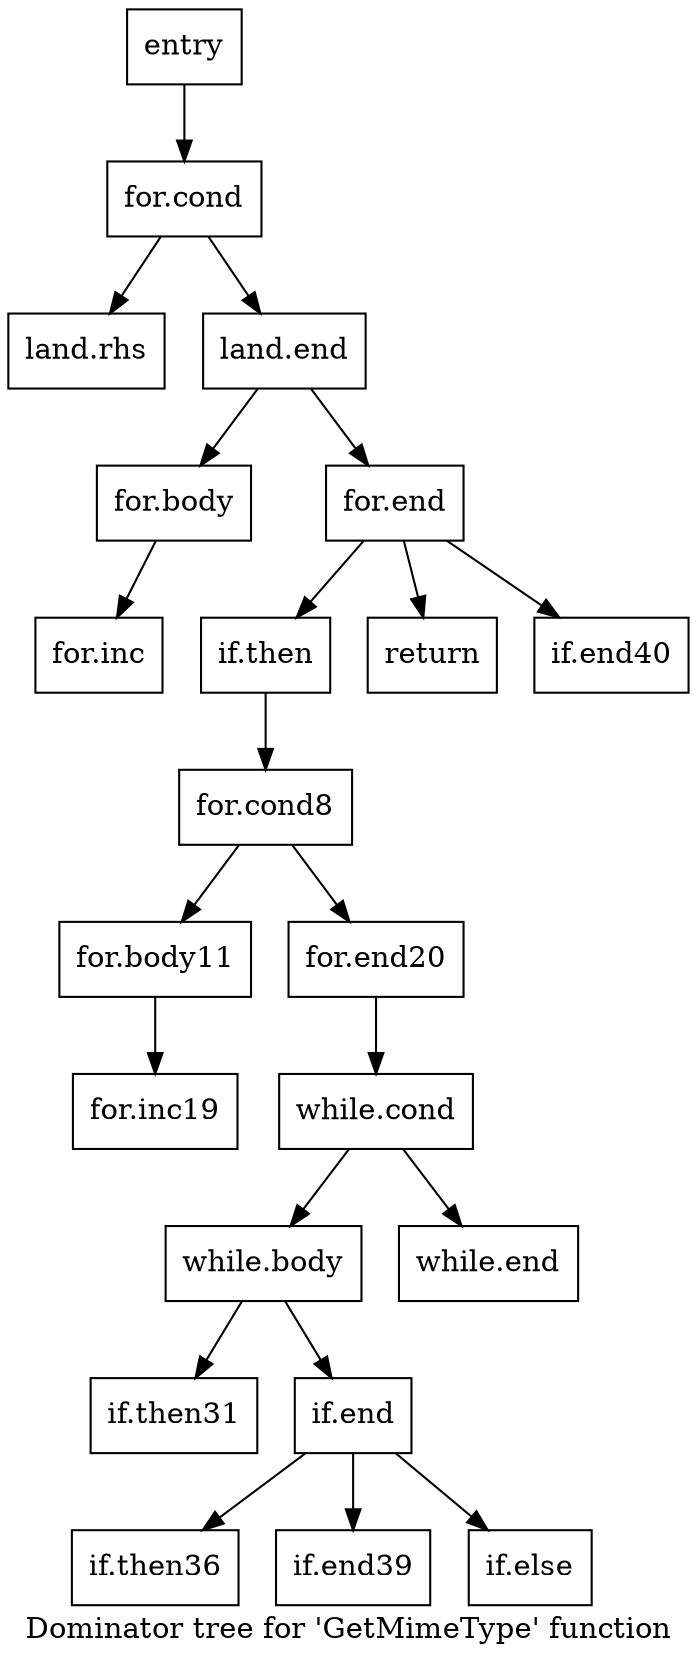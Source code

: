 digraph "Dominator tree for 'GetMimeType' function" {
	label="Dominator tree for 'GetMimeType' function";

	Node0xea2870 [shape=record,label="{entry}"];
	Node0xea2870 -> Node0xe9d2b0;
	Node0xe9d2b0 [shape=record,label="{for.cond}"];
	Node0xe9d2b0 -> Node0xea00a0;
	Node0xe9d2b0 -> Node0xeab070;
	Node0xea00a0 [shape=record,label="{land.rhs}"];
	Node0xeab070 [shape=record,label="{land.end}"];
	Node0xeab070 -> Node0xea3290;
	Node0xeab070 -> Node0xea5830;
	Node0xea3290 [shape=record,label="{for.body}"];
	Node0xea3290 -> Node0xeab780;
	Node0xeab780 [shape=record,label="{for.inc}"];
	Node0xea5830 [shape=record,label="{for.end}"];
	Node0xea5830 -> Node0xeabd00;
	Node0xea5830 -> Node0xeaac00;
	Node0xea5830 -> Node0xead180;
	Node0xeabd00 [shape=record,label="{if.then}"];
	Node0xeabd00 -> Node0xeaa950;
	Node0xeaa950 [shape=record,label="{for.cond8}"];
	Node0xeaa950 -> Node0xea3ce0;
	Node0xeaa950 -> Node0xeace20;
	Node0xea3ce0 [shape=record,label="{for.body11}"];
	Node0xea3ce0 -> Node0xea8bd0;
	Node0xea8bd0 [shape=record,label="{for.inc19}"];
	Node0xeace20 [shape=record,label="{for.end20}"];
	Node0xeace20 -> Node0xea8820;
	Node0xea8820 [shape=record,label="{while.cond}"];
	Node0xea8820 -> Node0xea68b0;
	Node0xea8820 -> Node0xea8400;
	Node0xea68b0 [shape=record,label="{while.body}"];
	Node0xea68b0 -> Node0xea64a0;
	Node0xea68b0 -> Node0xea5f00;
	Node0xea64a0 [shape=record,label="{if.then31}"];
	Node0xea5f00 [shape=record,label="{if.end}"];
	Node0xea5f00 -> Node0xea8aa0;
	Node0xea5f00 -> Node0xea7880;
	Node0xea5f00 -> Node0xea4a70;
	Node0xea8aa0 [shape=record,label="{if.then36}"];
	Node0xea7880 [shape=record,label="{if.end39}"];
	Node0xea4a70 [shape=record,label="{if.else}"];
	Node0xea8400 [shape=record,label="{while.end}"];
	Node0xeaac00 [shape=record,label="{return}"];
	Node0xead180 [shape=record,label="{if.end40}"];
}
